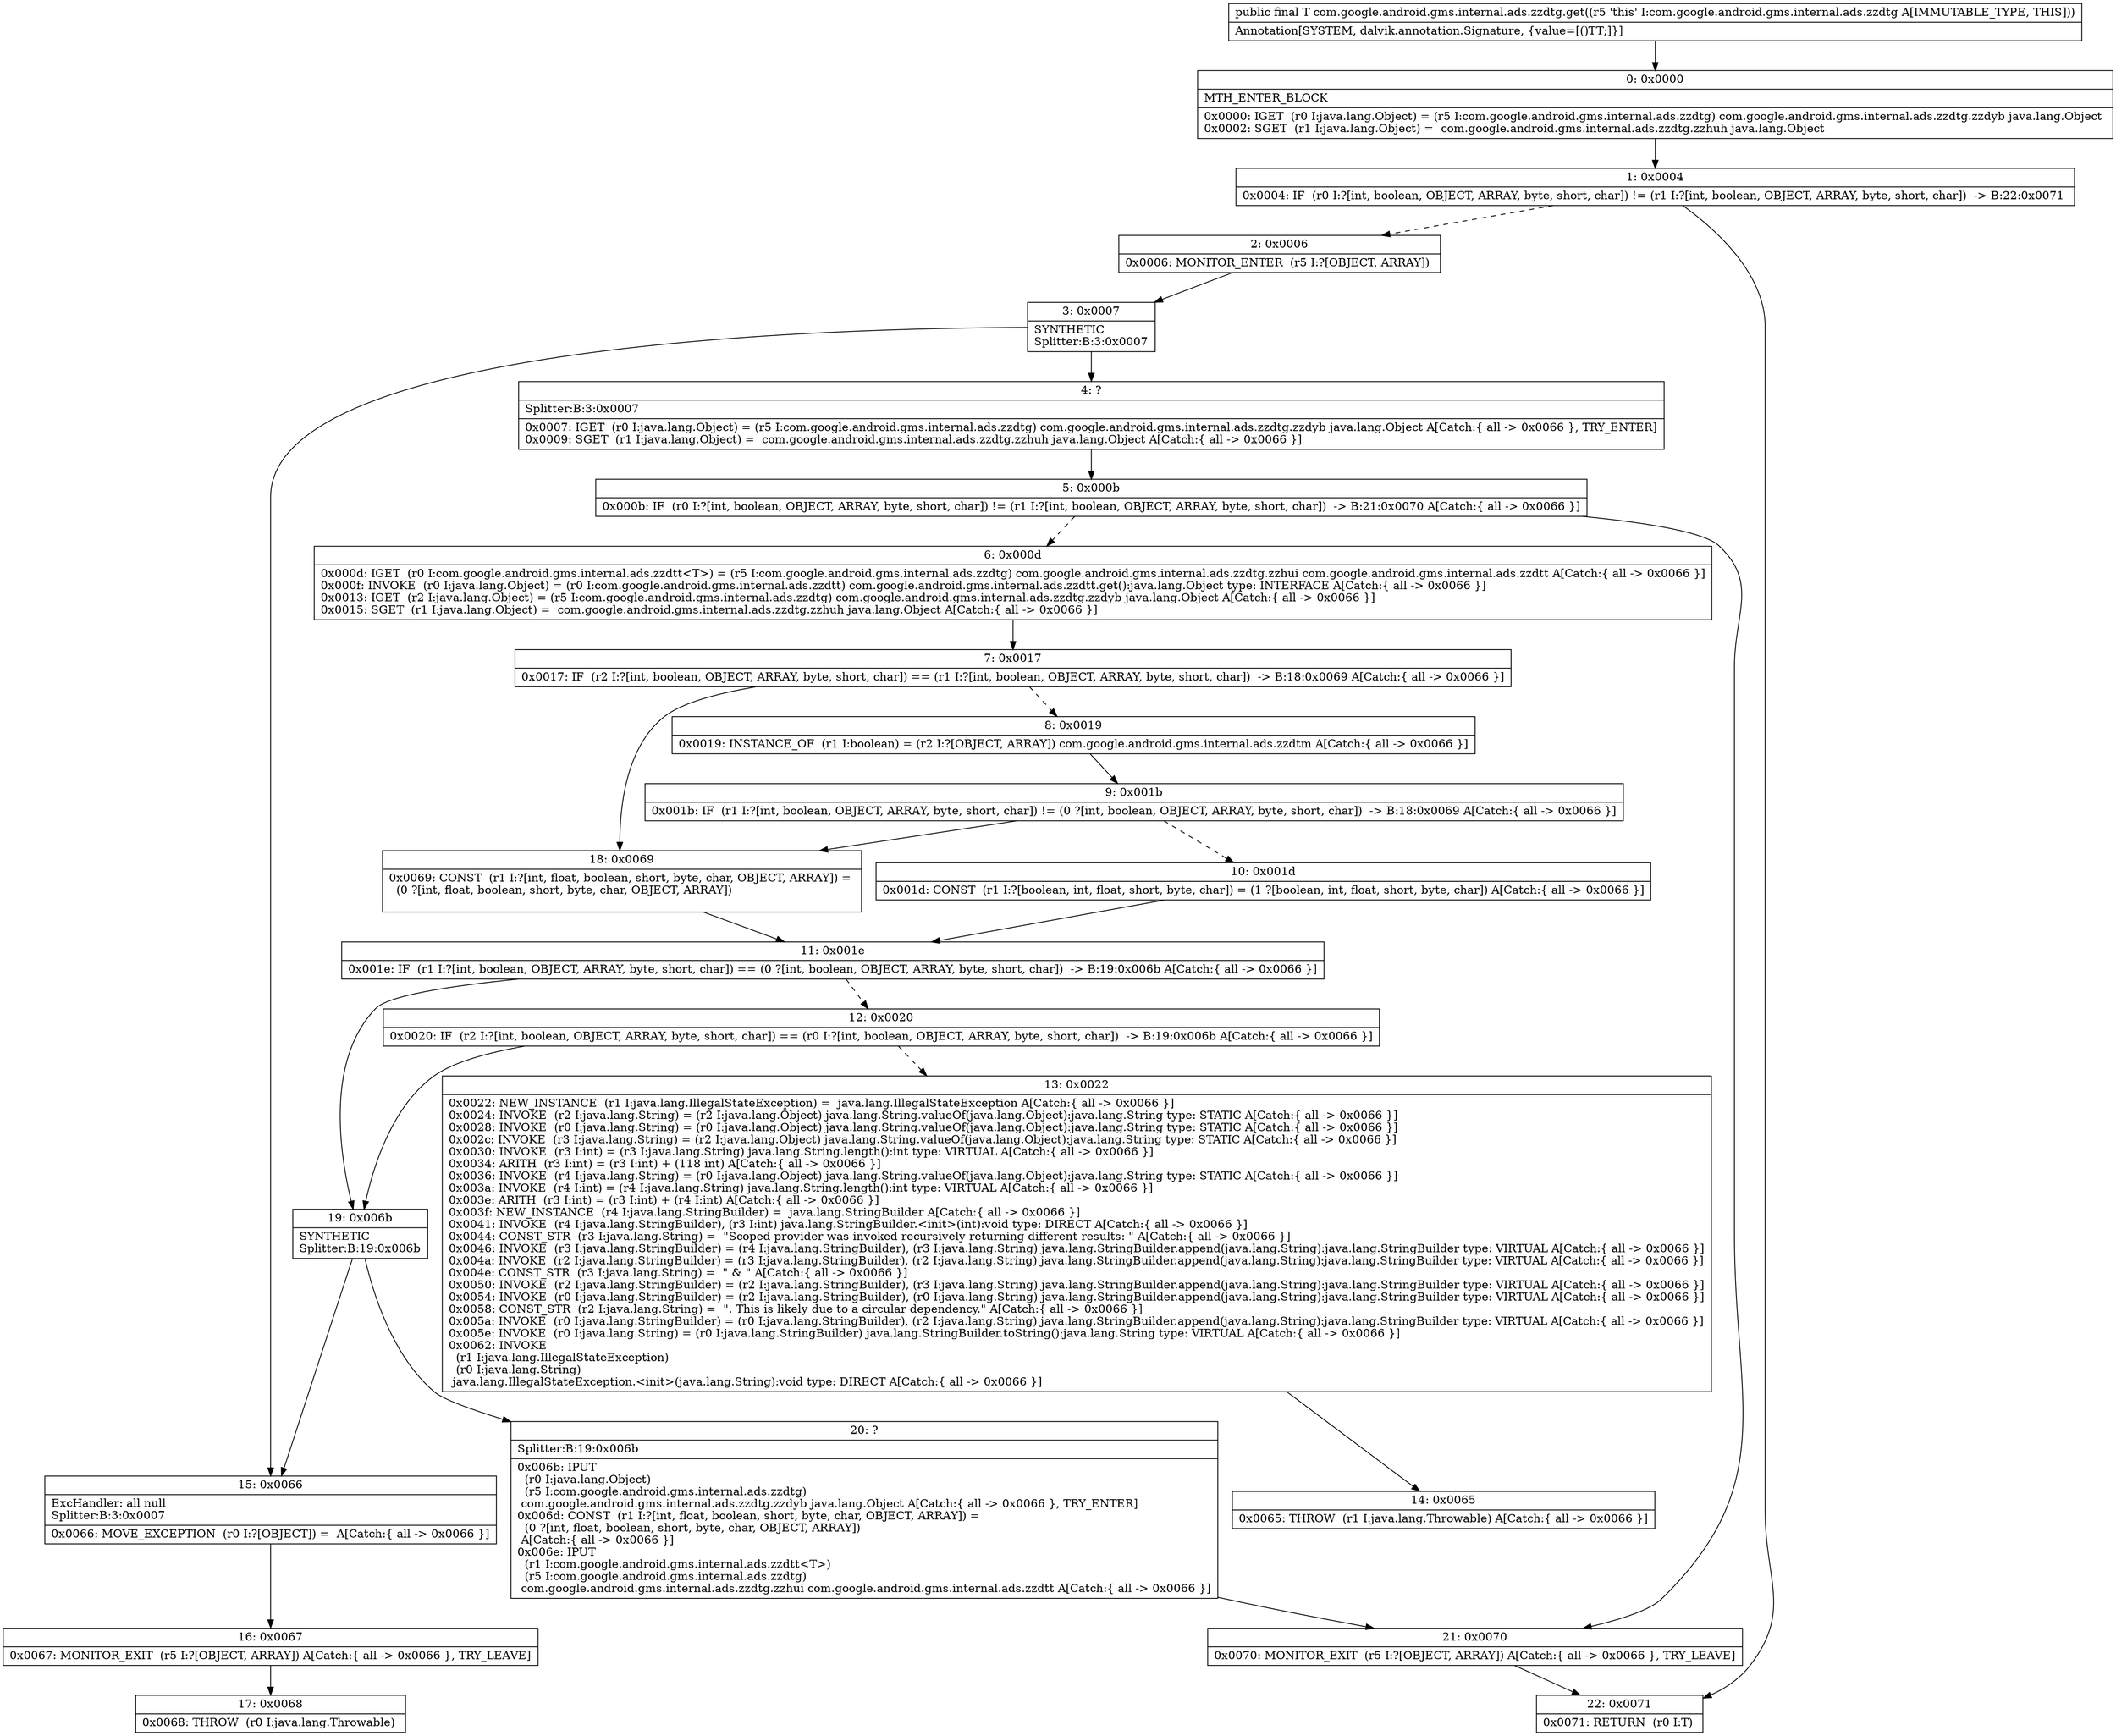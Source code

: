 digraph "CFG forcom.google.android.gms.internal.ads.zzdtg.get()Ljava\/lang\/Object;" {
Node_0 [shape=record,label="{0\:\ 0x0000|MTH_ENTER_BLOCK\l|0x0000: IGET  (r0 I:java.lang.Object) = (r5 I:com.google.android.gms.internal.ads.zzdtg) com.google.android.gms.internal.ads.zzdtg.zzdyb java.lang.Object \l0x0002: SGET  (r1 I:java.lang.Object) =  com.google.android.gms.internal.ads.zzdtg.zzhuh java.lang.Object \l}"];
Node_1 [shape=record,label="{1\:\ 0x0004|0x0004: IF  (r0 I:?[int, boolean, OBJECT, ARRAY, byte, short, char]) != (r1 I:?[int, boolean, OBJECT, ARRAY, byte, short, char])  \-\> B:22:0x0071 \l}"];
Node_2 [shape=record,label="{2\:\ 0x0006|0x0006: MONITOR_ENTER  (r5 I:?[OBJECT, ARRAY]) \l}"];
Node_3 [shape=record,label="{3\:\ 0x0007|SYNTHETIC\lSplitter:B:3:0x0007\l}"];
Node_4 [shape=record,label="{4\:\ ?|Splitter:B:3:0x0007\l|0x0007: IGET  (r0 I:java.lang.Object) = (r5 I:com.google.android.gms.internal.ads.zzdtg) com.google.android.gms.internal.ads.zzdtg.zzdyb java.lang.Object A[Catch:\{ all \-\> 0x0066 \}, TRY_ENTER]\l0x0009: SGET  (r1 I:java.lang.Object) =  com.google.android.gms.internal.ads.zzdtg.zzhuh java.lang.Object A[Catch:\{ all \-\> 0x0066 \}]\l}"];
Node_5 [shape=record,label="{5\:\ 0x000b|0x000b: IF  (r0 I:?[int, boolean, OBJECT, ARRAY, byte, short, char]) != (r1 I:?[int, boolean, OBJECT, ARRAY, byte, short, char])  \-\> B:21:0x0070 A[Catch:\{ all \-\> 0x0066 \}]\l}"];
Node_6 [shape=record,label="{6\:\ 0x000d|0x000d: IGET  (r0 I:com.google.android.gms.internal.ads.zzdtt\<T\>) = (r5 I:com.google.android.gms.internal.ads.zzdtg) com.google.android.gms.internal.ads.zzdtg.zzhui com.google.android.gms.internal.ads.zzdtt A[Catch:\{ all \-\> 0x0066 \}]\l0x000f: INVOKE  (r0 I:java.lang.Object) = (r0 I:com.google.android.gms.internal.ads.zzdtt) com.google.android.gms.internal.ads.zzdtt.get():java.lang.Object type: INTERFACE A[Catch:\{ all \-\> 0x0066 \}]\l0x0013: IGET  (r2 I:java.lang.Object) = (r5 I:com.google.android.gms.internal.ads.zzdtg) com.google.android.gms.internal.ads.zzdtg.zzdyb java.lang.Object A[Catch:\{ all \-\> 0x0066 \}]\l0x0015: SGET  (r1 I:java.lang.Object) =  com.google.android.gms.internal.ads.zzdtg.zzhuh java.lang.Object A[Catch:\{ all \-\> 0x0066 \}]\l}"];
Node_7 [shape=record,label="{7\:\ 0x0017|0x0017: IF  (r2 I:?[int, boolean, OBJECT, ARRAY, byte, short, char]) == (r1 I:?[int, boolean, OBJECT, ARRAY, byte, short, char])  \-\> B:18:0x0069 A[Catch:\{ all \-\> 0x0066 \}]\l}"];
Node_8 [shape=record,label="{8\:\ 0x0019|0x0019: INSTANCE_OF  (r1 I:boolean) = (r2 I:?[OBJECT, ARRAY]) com.google.android.gms.internal.ads.zzdtm A[Catch:\{ all \-\> 0x0066 \}]\l}"];
Node_9 [shape=record,label="{9\:\ 0x001b|0x001b: IF  (r1 I:?[int, boolean, OBJECT, ARRAY, byte, short, char]) != (0 ?[int, boolean, OBJECT, ARRAY, byte, short, char])  \-\> B:18:0x0069 A[Catch:\{ all \-\> 0x0066 \}]\l}"];
Node_10 [shape=record,label="{10\:\ 0x001d|0x001d: CONST  (r1 I:?[boolean, int, float, short, byte, char]) = (1 ?[boolean, int, float, short, byte, char]) A[Catch:\{ all \-\> 0x0066 \}]\l}"];
Node_11 [shape=record,label="{11\:\ 0x001e|0x001e: IF  (r1 I:?[int, boolean, OBJECT, ARRAY, byte, short, char]) == (0 ?[int, boolean, OBJECT, ARRAY, byte, short, char])  \-\> B:19:0x006b A[Catch:\{ all \-\> 0x0066 \}]\l}"];
Node_12 [shape=record,label="{12\:\ 0x0020|0x0020: IF  (r2 I:?[int, boolean, OBJECT, ARRAY, byte, short, char]) == (r0 I:?[int, boolean, OBJECT, ARRAY, byte, short, char])  \-\> B:19:0x006b A[Catch:\{ all \-\> 0x0066 \}]\l}"];
Node_13 [shape=record,label="{13\:\ 0x0022|0x0022: NEW_INSTANCE  (r1 I:java.lang.IllegalStateException) =  java.lang.IllegalStateException A[Catch:\{ all \-\> 0x0066 \}]\l0x0024: INVOKE  (r2 I:java.lang.String) = (r2 I:java.lang.Object) java.lang.String.valueOf(java.lang.Object):java.lang.String type: STATIC A[Catch:\{ all \-\> 0x0066 \}]\l0x0028: INVOKE  (r0 I:java.lang.String) = (r0 I:java.lang.Object) java.lang.String.valueOf(java.lang.Object):java.lang.String type: STATIC A[Catch:\{ all \-\> 0x0066 \}]\l0x002c: INVOKE  (r3 I:java.lang.String) = (r2 I:java.lang.Object) java.lang.String.valueOf(java.lang.Object):java.lang.String type: STATIC A[Catch:\{ all \-\> 0x0066 \}]\l0x0030: INVOKE  (r3 I:int) = (r3 I:java.lang.String) java.lang.String.length():int type: VIRTUAL A[Catch:\{ all \-\> 0x0066 \}]\l0x0034: ARITH  (r3 I:int) = (r3 I:int) + (118 int) A[Catch:\{ all \-\> 0x0066 \}]\l0x0036: INVOKE  (r4 I:java.lang.String) = (r0 I:java.lang.Object) java.lang.String.valueOf(java.lang.Object):java.lang.String type: STATIC A[Catch:\{ all \-\> 0x0066 \}]\l0x003a: INVOKE  (r4 I:int) = (r4 I:java.lang.String) java.lang.String.length():int type: VIRTUAL A[Catch:\{ all \-\> 0x0066 \}]\l0x003e: ARITH  (r3 I:int) = (r3 I:int) + (r4 I:int) A[Catch:\{ all \-\> 0x0066 \}]\l0x003f: NEW_INSTANCE  (r4 I:java.lang.StringBuilder) =  java.lang.StringBuilder A[Catch:\{ all \-\> 0x0066 \}]\l0x0041: INVOKE  (r4 I:java.lang.StringBuilder), (r3 I:int) java.lang.StringBuilder.\<init\>(int):void type: DIRECT A[Catch:\{ all \-\> 0x0066 \}]\l0x0044: CONST_STR  (r3 I:java.lang.String) =  \"Scoped provider was invoked recursively returning different results: \" A[Catch:\{ all \-\> 0x0066 \}]\l0x0046: INVOKE  (r3 I:java.lang.StringBuilder) = (r4 I:java.lang.StringBuilder), (r3 I:java.lang.String) java.lang.StringBuilder.append(java.lang.String):java.lang.StringBuilder type: VIRTUAL A[Catch:\{ all \-\> 0x0066 \}]\l0x004a: INVOKE  (r2 I:java.lang.StringBuilder) = (r3 I:java.lang.StringBuilder), (r2 I:java.lang.String) java.lang.StringBuilder.append(java.lang.String):java.lang.StringBuilder type: VIRTUAL A[Catch:\{ all \-\> 0x0066 \}]\l0x004e: CONST_STR  (r3 I:java.lang.String) =  \" & \" A[Catch:\{ all \-\> 0x0066 \}]\l0x0050: INVOKE  (r2 I:java.lang.StringBuilder) = (r2 I:java.lang.StringBuilder), (r3 I:java.lang.String) java.lang.StringBuilder.append(java.lang.String):java.lang.StringBuilder type: VIRTUAL A[Catch:\{ all \-\> 0x0066 \}]\l0x0054: INVOKE  (r0 I:java.lang.StringBuilder) = (r2 I:java.lang.StringBuilder), (r0 I:java.lang.String) java.lang.StringBuilder.append(java.lang.String):java.lang.StringBuilder type: VIRTUAL A[Catch:\{ all \-\> 0x0066 \}]\l0x0058: CONST_STR  (r2 I:java.lang.String) =  \". This is likely due to a circular dependency.\" A[Catch:\{ all \-\> 0x0066 \}]\l0x005a: INVOKE  (r0 I:java.lang.StringBuilder) = (r0 I:java.lang.StringBuilder), (r2 I:java.lang.String) java.lang.StringBuilder.append(java.lang.String):java.lang.StringBuilder type: VIRTUAL A[Catch:\{ all \-\> 0x0066 \}]\l0x005e: INVOKE  (r0 I:java.lang.String) = (r0 I:java.lang.StringBuilder) java.lang.StringBuilder.toString():java.lang.String type: VIRTUAL A[Catch:\{ all \-\> 0x0066 \}]\l0x0062: INVOKE  \l  (r1 I:java.lang.IllegalStateException)\l  (r0 I:java.lang.String)\l java.lang.IllegalStateException.\<init\>(java.lang.String):void type: DIRECT A[Catch:\{ all \-\> 0x0066 \}]\l}"];
Node_14 [shape=record,label="{14\:\ 0x0065|0x0065: THROW  (r1 I:java.lang.Throwable) A[Catch:\{ all \-\> 0x0066 \}]\l}"];
Node_15 [shape=record,label="{15\:\ 0x0066|ExcHandler: all null\lSplitter:B:3:0x0007\l|0x0066: MOVE_EXCEPTION  (r0 I:?[OBJECT]) =  A[Catch:\{ all \-\> 0x0066 \}]\l}"];
Node_16 [shape=record,label="{16\:\ 0x0067|0x0067: MONITOR_EXIT  (r5 I:?[OBJECT, ARRAY]) A[Catch:\{ all \-\> 0x0066 \}, TRY_LEAVE]\l}"];
Node_17 [shape=record,label="{17\:\ 0x0068|0x0068: THROW  (r0 I:java.lang.Throwable) \l}"];
Node_18 [shape=record,label="{18\:\ 0x0069|0x0069: CONST  (r1 I:?[int, float, boolean, short, byte, char, OBJECT, ARRAY]) = \l  (0 ?[int, float, boolean, short, byte, char, OBJECT, ARRAY])\l \l}"];
Node_19 [shape=record,label="{19\:\ 0x006b|SYNTHETIC\lSplitter:B:19:0x006b\l}"];
Node_20 [shape=record,label="{20\:\ ?|Splitter:B:19:0x006b\l|0x006b: IPUT  \l  (r0 I:java.lang.Object)\l  (r5 I:com.google.android.gms.internal.ads.zzdtg)\l com.google.android.gms.internal.ads.zzdtg.zzdyb java.lang.Object A[Catch:\{ all \-\> 0x0066 \}, TRY_ENTER]\l0x006d: CONST  (r1 I:?[int, float, boolean, short, byte, char, OBJECT, ARRAY]) = \l  (0 ?[int, float, boolean, short, byte, char, OBJECT, ARRAY])\l A[Catch:\{ all \-\> 0x0066 \}]\l0x006e: IPUT  \l  (r1 I:com.google.android.gms.internal.ads.zzdtt\<T\>)\l  (r5 I:com.google.android.gms.internal.ads.zzdtg)\l com.google.android.gms.internal.ads.zzdtg.zzhui com.google.android.gms.internal.ads.zzdtt A[Catch:\{ all \-\> 0x0066 \}]\l}"];
Node_21 [shape=record,label="{21\:\ 0x0070|0x0070: MONITOR_EXIT  (r5 I:?[OBJECT, ARRAY]) A[Catch:\{ all \-\> 0x0066 \}, TRY_LEAVE]\l}"];
Node_22 [shape=record,label="{22\:\ 0x0071|0x0071: RETURN  (r0 I:T) \l}"];
MethodNode[shape=record,label="{public final T com.google.android.gms.internal.ads.zzdtg.get((r5 'this' I:com.google.android.gms.internal.ads.zzdtg A[IMMUTABLE_TYPE, THIS]))  | Annotation[SYSTEM, dalvik.annotation.Signature, \{value=[()TT;]\}]\l}"];
MethodNode -> Node_0;
Node_0 -> Node_1;
Node_1 -> Node_2[style=dashed];
Node_1 -> Node_22;
Node_2 -> Node_3;
Node_3 -> Node_4;
Node_3 -> Node_15;
Node_4 -> Node_5;
Node_5 -> Node_6[style=dashed];
Node_5 -> Node_21;
Node_6 -> Node_7;
Node_7 -> Node_8[style=dashed];
Node_7 -> Node_18;
Node_8 -> Node_9;
Node_9 -> Node_10[style=dashed];
Node_9 -> Node_18;
Node_10 -> Node_11;
Node_11 -> Node_12[style=dashed];
Node_11 -> Node_19;
Node_12 -> Node_13[style=dashed];
Node_12 -> Node_19;
Node_13 -> Node_14;
Node_15 -> Node_16;
Node_16 -> Node_17;
Node_18 -> Node_11;
Node_19 -> Node_20;
Node_19 -> Node_15;
Node_20 -> Node_21;
Node_21 -> Node_22;
}

